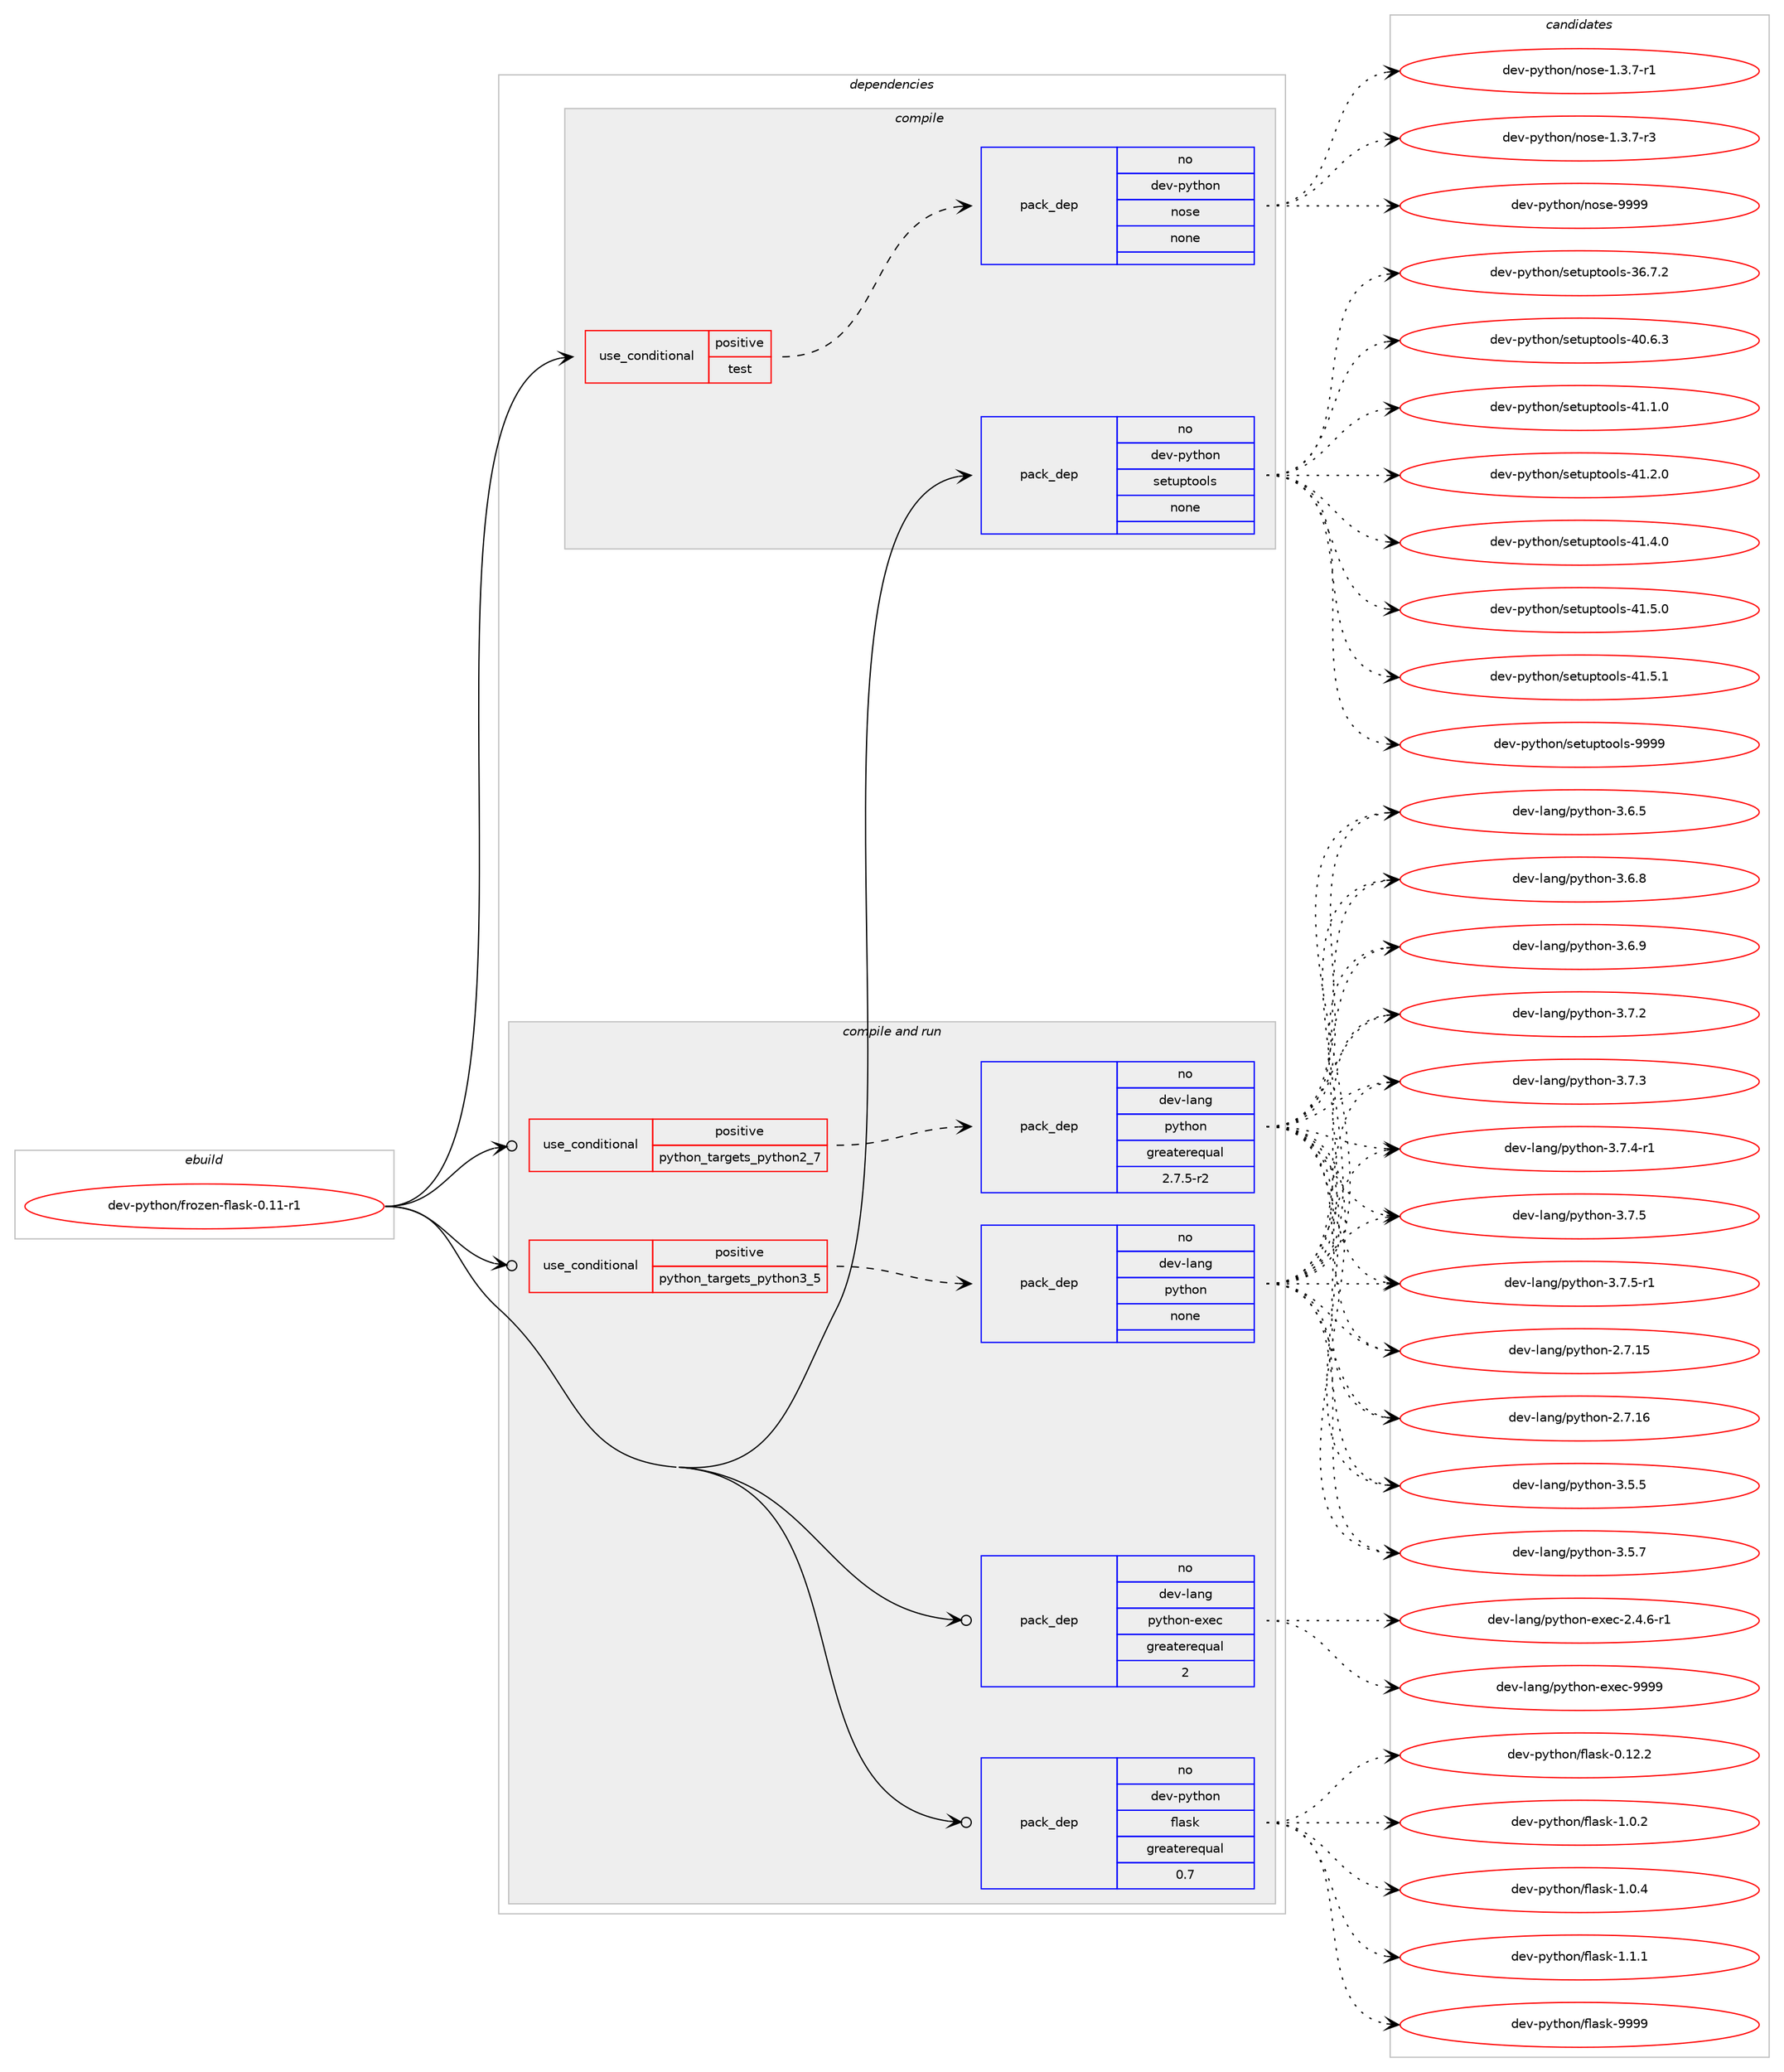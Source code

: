 digraph prolog {

# *************
# Graph options
# *************

newrank=true;
concentrate=true;
compound=true;
graph [rankdir=LR,fontname=Helvetica,fontsize=10,ranksep=1.5];#, ranksep=2.5, nodesep=0.2];
edge  [arrowhead=vee];
node  [fontname=Helvetica,fontsize=10];

# **********
# The ebuild
# **********

subgraph cluster_leftcol {
color=gray;
rank=same;
label=<<i>ebuild</i>>;
id [label="dev-python/frozen-flask-0.11-r1", color=red, width=4, href="../dev-python/frozen-flask-0.11-r1.svg"];
}

# ****************
# The dependencies
# ****************

subgraph cluster_midcol {
color=gray;
label=<<i>dependencies</i>>;
subgraph cluster_compile {
fillcolor="#eeeeee";
style=filled;
label=<<i>compile</i>>;
subgraph cond139770 {
dependency605868 [label=<<TABLE BORDER="0" CELLBORDER="1" CELLSPACING="0" CELLPADDING="4"><TR><TD ROWSPAN="3" CELLPADDING="10">use_conditional</TD></TR><TR><TD>positive</TD></TR><TR><TD>test</TD></TR></TABLE>>, shape=none, color=red];
subgraph pack454301 {
dependency605869 [label=<<TABLE BORDER="0" CELLBORDER="1" CELLSPACING="0" CELLPADDING="4" WIDTH="220"><TR><TD ROWSPAN="6" CELLPADDING="30">pack_dep</TD></TR><TR><TD WIDTH="110">no</TD></TR><TR><TD>dev-python</TD></TR><TR><TD>nose</TD></TR><TR><TD>none</TD></TR><TR><TD></TD></TR></TABLE>>, shape=none, color=blue];
}
dependency605868:e -> dependency605869:w [weight=20,style="dashed",arrowhead="vee"];
}
id:e -> dependency605868:w [weight=20,style="solid",arrowhead="vee"];
subgraph pack454302 {
dependency605870 [label=<<TABLE BORDER="0" CELLBORDER="1" CELLSPACING="0" CELLPADDING="4" WIDTH="220"><TR><TD ROWSPAN="6" CELLPADDING="30">pack_dep</TD></TR><TR><TD WIDTH="110">no</TD></TR><TR><TD>dev-python</TD></TR><TR><TD>setuptools</TD></TR><TR><TD>none</TD></TR><TR><TD></TD></TR></TABLE>>, shape=none, color=blue];
}
id:e -> dependency605870:w [weight=20,style="solid",arrowhead="vee"];
}
subgraph cluster_compileandrun {
fillcolor="#eeeeee";
style=filled;
label=<<i>compile and run</i>>;
subgraph cond139771 {
dependency605871 [label=<<TABLE BORDER="0" CELLBORDER="1" CELLSPACING="0" CELLPADDING="4"><TR><TD ROWSPAN="3" CELLPADDING="10">use_conditional</TD></TR><TR><TD>positive</TD></TR><TR><TD>python_targets_python2_7</TD></TR></TABLE>>, shape=none, color=red];
subgraph pack454303 {
dependency605872 [label=<<TABLE BORDER="0" CELLBORDER="1" CELLSPACING="0" CELLPADDING="4" WIDTH="220"><TR><TD ROWSPAN="6" CELLPADDING="30">pack_dep</TD></TR><TR><TD WIDTH="110">no</TD></TR><TR><TD>dev-lang</TD></TR><TR><TD>python</TD></TR><TR><TD>greaterequal</TD></TR><TR><TD>2.7.5-r2</TD></TR></TABLE>>, shape=none, color=blue];
}
dependency605871:e -> dependency605872:w [weight=20,style="dashed",arrowhead="vee"];
}
id:e -> dependency605871:w [weight=20,style="solid",arrowhead="odotvee"];
subgraph cond139772 {
dependency605873 [label=<<TABLE BORDER="0" CELLBORDER="1" CELLSPACING="0" CELLPADDING="4"><TR><TD ROWSPAN="3" CELLPADDING="10">use_conditional</TD></TR><TR><TD>positive</TD></TR><TR><TD>python_targets_python3_5</TD></TR></TABLE>>, shape=none, color=red];
subgraph pack454304 {
dependency605874 [label=<<TABLE BORDER="0" CELLBORDER="1" CELLSPACING="0" CELLPADDING="4" WIDTH="220"><TR><TD ROWSPAN="6" CELLPADDING="30">pack_dep</TD></TR><TR><TD WIDTH="110">no</TD></TR><TR><TD>dev-lang</TD></TR><TR><TD>python</TD></TR><TR><TD>none</TD></TR><TR><TD></TD></TR></TABLE>>, shape=none, color=blue];
}
dependency605873:e -> dependency605874:w [weight=20,style="dashed",arrowhead="vee"];
}
id:e -> dependency605873:w [weight=20,style="solid",arrowhead="odotvee"];
subgraph pack454305 {
dependency605875 [label=<<TABLE BORDER="0" CELLBORDER="1" CELLSPACING="0" CELLPADDING="4" WIDTH="220"><TR><TD ROWSPAN="6" CELLPADDING="30">pack_dep</TD></TR><TR><TD WIDTH="110">no</TD></TR><TR><TD>dev-lang</TD></TR><TR><TD>python-exec</TD></TR><TR><TD>greaterequal</TD></TR><TR><TD>2</TD></TR></TABLE>>, shape=none, color=blue];
}
id:e -> dependency605875:w [weight=20,style="solid",arrowhead="odotvee"];
subgraph pack454306 {
dependency605876 [label=<<TABLE BORDER="0" CELLBORDER="1" CELLSPACING="0" CELLPADDING="4" WIDTH="220"><TR><TD ROWSPAN="6" CELLPADDING="30">pack_dep</TD></TR><TR><TD WIDTH="110">no</TD></TR><TR><TD>dev-python</TD></TR><TR><TD>flask</TD></TR><TR><TD>greaterequal</TD></TR><TR><TD>0.7</TD></TR></TABLE>>, shape=none, color=blue];
}
id:e -> dependency605876:w [weight=20,style="solid",arrowhead="odotvee"];
}
subgraph cluster_run {
fillcolor="#eeeeee";
style=filled;
label=<<i>run</i>>;
}
}

# **************
# The candidates
# **************

subgraph cluster_choices {
rank=same;
color=gray;
label=<<i>candidates</i>>;

subgraph choice454301 {
color=black;
nodesep=1;
choice10010111845112121116104111110471101111151014549465146554511449 [label="dev-python/nose-1.3.7-r1", color=red, width=4,href="../dev-python/nose-1.3.7-r1.svg"];
choice10010111845112121116104111110471101111151014549465146554511451 [label="dev-python/nose-1.3.7-r3", color=red, width=4,href="../dev-python/nose-1.3.7-r3.svg"];
choice10010111845112121116104111110471101111151014557575757 [label="dev-python/nose-9999", color=red, width=4,href="../dev-python/nose-9999.svg"];
dependency605869:e -> choice10010111845112121116104111110471101111151014549465146554511449:w [style=dotted,weight="100"];
dependency605869:e -> choice10010111845112121116104111110471101111151014549465146554511451:w [style=dotted,weight="100"];
dependency605869:e -> choice10010111845112121116104111110471101111151014557575757:w [style=dotted,weight="100"];
}
subgraph choice454302 {
color=black;
nodesep=1;
choice100101118451121211161041111104711510111611711211611111110811545515446554650 [label="dev-python/setuptools-36.7.2", color=red, width=4,href="../dev-python/setuptools-36.7.2.svg"];
choice100101118451121211161041111104711510111611711211611111110811545524846544651 [label="dev-python/setuptools-40.6.3", color=red, width=4,href="../dev-python/setuptools-40.6.3.svg"];
choice100101118451121211161041111104711510111611711211611111110811545524946494648 [label="dev-python/setuptools-41.1.0", color=red, width=4,href="../dev-python/setuptools-41.1.0.svg"];
choice100101118451121211161041111104711510111611711211611111110811545524946504648 [label="dev-python/setuptools-41.2.0", color=red, width=4,href="../dev-python/setuptools-41.2.0.svg"];
choice100101118451121211161041111104711510111611711211611111110811545524946524648 [label="dev-python/setuptools-41.4.0", color=red, width=4,href="../dev-python/setuptools-41.4.0.svg"];
choice100101118451121211161041111104711510111611711211611111110811545524946534648 [label="dev-python/setuptools-41.5.0", color=red, width=4,href="../dev-python/setuptools-41.5.0.svg"];
choice100101118451121211161041111104711510111611711211611111110811545524946534649 [label="dev-python/setuptools-41.5.1", color=red, width=4,href="../dev-python/setuptools-41.5.1.svg"];
choice10010111845112121116104111110471151011161171121161111111081154557575757 [label="dev-python/setuptools-9999", color=red, width=4,href="../dev-python/setuptools-9999.svg"];
dependency605870:e -> choice100101118451121211161041111104711510111611711211611111110811545515446554650:w [style=dotted,weight="100"];
dependency605870:e -> choice100101118451121211161041111104711510111611711211611111110811545524846544651:w [style=dotted,weight="100"];
dependency605870:e -> choice100101118451121211161041111104711510111611711211611111110811545524946494648:w [style=dotted,weight="100"];
dependency605870:e -> choice100101118451121211161041111104711510111611711211611111110811545524946504648:w [style=dotted,weight="100"];
dependency605870:e -> choice100101118451121211161041111104711510111611711211611111110811545524946524648:w [style=dotted,weight="100"];
dependency605870:e -> choice100101118451121211161041111104711510111611711211611111110811545524946534648:w [style=dotted,weight="100"];
dependency605870:e -> choice100101118451121211161041111104711510111611711211611111110811545524946534649:w [style=dotted,weight="100"];
dependency605870:e -> choice10010111845112121116104111110471151011161171121161111111081154557575757:w [style=dotted,weight="100"];
}
subgraph choice454303 {
color=black;
nodesep=1;
choice10010111845108971101034711212111610411111045504655464953 [label="dev-lang/python-2.7.15", color=red, width=4,href="../dev-lang/python-2.7.15.svg"];
choice10010111845108971101034711212111610411111045504655464954 [label="dev-lang/python-2.7.16", color=red, width=4,href="../dev-lang/python-2.7.16.svg"];
choice100101118451089711010347112121116104111110455146534653 [label="dev-lang/python-3.5.5", color=red, width=4,href="../dev-lang/python-3.5.5.svg"];
choice100101118451089711010347112121116104111110455146534655 [label="dev-lang/python-3.5.7", color=red, width=4,href="../dev-lang/python-3.5.7.svg"];
choice100101118451089711010347112121116104111110455146544653 [label="dev-lang/python-3.6.5", color=red, width=4,href="../dev-lang/python-3.6.5.svg"];
choice100101118451089711010347112121116104111110455146544656 [label="dev-lang/python-3.6.8", color=red, width=4,href="../dev-lang/python-3.6.8.svg"];
choice100101118451089711010347112121116104111110455146544657 [label="dev-lang/python-3.6.9", color=red, width=4,href="../dev-lang/python-3.6.9.svg"];
choice100101118451089711010347112121116104111110455146554650 [label="dev-lang/python-3.7.2", color=red, width=4,href="../dev-lang/python-3.7.2.svg"];
choice100101118451089711010347112121116104111110455146554651 [label="dev-lang/python-3.7.3", color=red, width=4,href="../dev-lang/python-3.7.3.svg"];
choice1001011184510897110103471121211161041111104551465546524511449 [label="dev-lang/python-3.7.4-r1", color=red, width=4,href="../dev-lang/python-3.7.4-r1.svg"];
choice100101118451089711010347112121116104111110455146554653 [label="dev-lang/python-3.7.5", color=red, width=4,href="../dev-lang/python-3.7.5.svg"];
choice1001011184510897110103471121211161041111104551465546534511449 [label="dev-lang/python-3.7.5-r1", color=red, width=4,href="../dev-lang/python-3.7.5-r1.svg"];
dependency605872:e -> choice10010111845108971101034711212111610411111045504655464953:w [style=dotted,weight="100"];
dependency605872:e -> choice10010111845108971101034711212111610411111045504655464954:w [style=dotted,weight="100"];
dependency605872:e -> choice100101118451089711010347112121116104111110455146534653:w [style=dotted,weight="100"];
dependency605872:e -> choice100101118451089711010347112121116104111110455146534655:w [style=dotted,weight="100"];
dependency605872:e -> choice100101118451089711010347112121116104111110455146544653:w [style=dotted,weight="100"];
dependency605872:e -> choice100101118451089711010347112121116104111110455146544656:w [style=dotted,weight="100"];
dependency605872:e -> choice100101118451089711010347112121116104111110455146544657:w [style=dotted,weight="100"];
dependency605872:e -> choice100101118451089711010347112121116104111110455146554650:w [style=dotted,weight="100"];
dependency605872:e -> choice100101118451089711010347112121116104111110455146554651:w [style=dotted,weight="100"];
dependency605872:e -> choice1001011184510897110103471121211161041111104551465546524511449:w [style=dotted,weight="100"];
dependency605872:e -> choice100101118451089711010347112121116104111110455146554653:w [style=dotted,weight="100"];
dependency605872:e -> choice1001011184510897110103471121211161041111104551465546534511449:w [style=dotted,weight="100"];
}
subgraph choice454304 {
color=black;
nodesep=1;
choice10010111845108971101034711212111610411111045504655464953 [label="dev-lang/python-2.7.15", color=red, width=4,href="../dev-lang/python-2.7.15.svg"];
choice10010111845108971101034711212111610411111045504655464954 [label="dev-lang/python-2.7.16", color=red, width=4,href="../dev-lang/python-2.7.16.svg"];
choice100101118451089711010347112121116104111110455146534653 [label="dev-lang/python-3.5.5", color=red, width=4,href="../dev-lang/python-3.5.5.svg"];
choice100101118451089711010347112121116104111110455146534655 [label="dev-lang/python-3.5.7", color=red, width=4,href="../dev-lang/python-3.5.7.svg"];
choice100101118451089711010347112121116104111110455146544653 [label="dev-lang/python-3.6.5", color=red, width=4,href="../dev-lang/python-3.6.5.svg"];
choice100101118451089711010347112121116104111110455146544656 [label="dev-lang/python-3.6.8", color=red, width=4,href="../dev-lang/python-3.6.8.svg"];
choice100101118451089711010347112121116104111110455146544657 [label="dev-lang/python-3.6.9", color=red, width=4,href="../dev-lang/python-3.6.9.svg"];
choice100101118451089711010347112121116104111110455146554650 [label="dev-lang/python-3.7.2", color=red, width=4,href="../dev-lang/python-3.7.2.svg"];
choice100101118451089711010347112121116104111110455146554651 [label="dev-lang/python-3.7.3", color=red, width=4,href="../dev-lang/python-3.7.3.svg"];
choice1001011184510897110103471121211161041111104551465546524511449 [label="dev-lang/python-3.7.4-r1", color=red, width=4,href="../dev-lang/python-3.7.4-r1.svg"];
choice100101118451089711010347112121116104111110455146554653 [label="dev-lang/python-3.7.5", color=red, width=4,href="../dev-lang/python-3.7.5.svg"];
choice1001011184510897110103471121211161041111104551465546534511449 [label="dev-lang/python-3.7.5-r1", color=red, width=4,href="../dev-lang/python-3.7.5-r1.svg"];
dependency605874:e -> choice10010111845108971101034711212111610411111045504655464953:w [style=dotted,weight="100"];
dependency605874:e -> choice10010111845108971101034711212111610411111045504655464954:w [style=dotted,weight="100"];
dependency605874:e -> choice100101118451089711010347112121116104111110455146534653:w [style=dotted,weight="100"];
dependency605874:e -> choice100101118451089711010347112121116104111110455146534655:w [style=dotted,weight="100"];
dependency605874:e -> choice100101118451089711010347112121116104111110455146544653:w [style=dotted,weight="100"];
dependency605874:e -> choice100101118451089711010347112121116104111110455146544656:w [style=dotted,weight="100"];
dependency605874:e -> choice100101118451089711010347112121116104111110455146544657:w [style=dotted,weight="100"];
dependency605874:e -> choice100101118451089711010347112121116104111110455146554650:w [style=dotted,weight="100"];
dependency605874:e -> choice100101118451089711010347112121116104111110455146554651:w [style=dotted,weight="100"];
dependency605874:e -> choice1001011184510897110103471121211161041111104551465546524511449:w [style=dotted,weight="100"];
dependency605874:e -> choice100101118451089711010347112121116104111110455146554653:w [style=dotted,weight="100"];
dependency605874:e -> choice1001011184510897110103471121211161041111104551465546534511449:w [style=dotted,weight="100"];
}
subgraph choice454305 {
color=black;
nodesep=1;
choice10010111845108971101034711212111610411111045101120101994550465246544511449 [label="dev-lang/python-exec-2.4.6-r1", color=red, width=4,href="../dev-lang/python-exec-2.4.6-r1.svg"];
choice10010111845108971101034711212111610411111045101120101994557575757 [label="dev-lang/python-exec-9999", color=red, width=4,href="../dev-lang/python-exec-9999.svg"];
dependency605875:e -> choice10010111845108971101034711212111610411111045101120101994550465246544511449:w [style=dotted,weight="100"];
dependency605875:e -> choice10010111845108971101034711212111610411111045101120101994557575757:w [style=dotted,weight="100"];
}
subgraph choice454306 {
color=black;
nodesep=1;
choice10010111845112121116104111110471021089711510745484649504650 [label="dev-python/flask-0.12.2", color=red, width=4,href="../dev-python/flask-0.12.2.svg"];
choice100101118451121211161041111104710210897115107454946484650 [label="dev-python/flask-1.0.2", color=red, width=4,href="../dev-python/flask-1.0.2.svg"];
choice100101118451121211161041111104710210897115107454946484652 [label="dev-python/flask-1.0.4", color=red, width=4,href="../dev-python/flask-1.0.4.svg"];
choice100101118451121211161041111104710210897115107454946494649 [label="dev-python/flask-1.1.1", color=red, width=4,href="../dev-python/flask-1.1.1.svg"];
choice1001011184511212111610411111047102108971151074557575757 [label="dev-python/flask-9999", color=red, width=4,href="../dev-python/flask-9999.svg"];
dependency605876:e -> choice10010111845112121116104111110471021089711510745484649504650:w [style=dotted,weight="100"];
dependency605876:e -> choice100101118451121211161041111104710210897115107454946484650:w [style=dotted,weight="100"];
dependency605876:e -> choice100101118451121211161041111104710210897115107454946484652:w [style=dotted,weight="100"];
dependency605876:e -> choice100101118451121211161041111104710210897115107454946494649:w [style=dotted,weight="100"];
dependency605876:e -> choice1001011184511212111610411111047102108971151074557575757:w [style=dotted,weight="100"];
}
}

}
